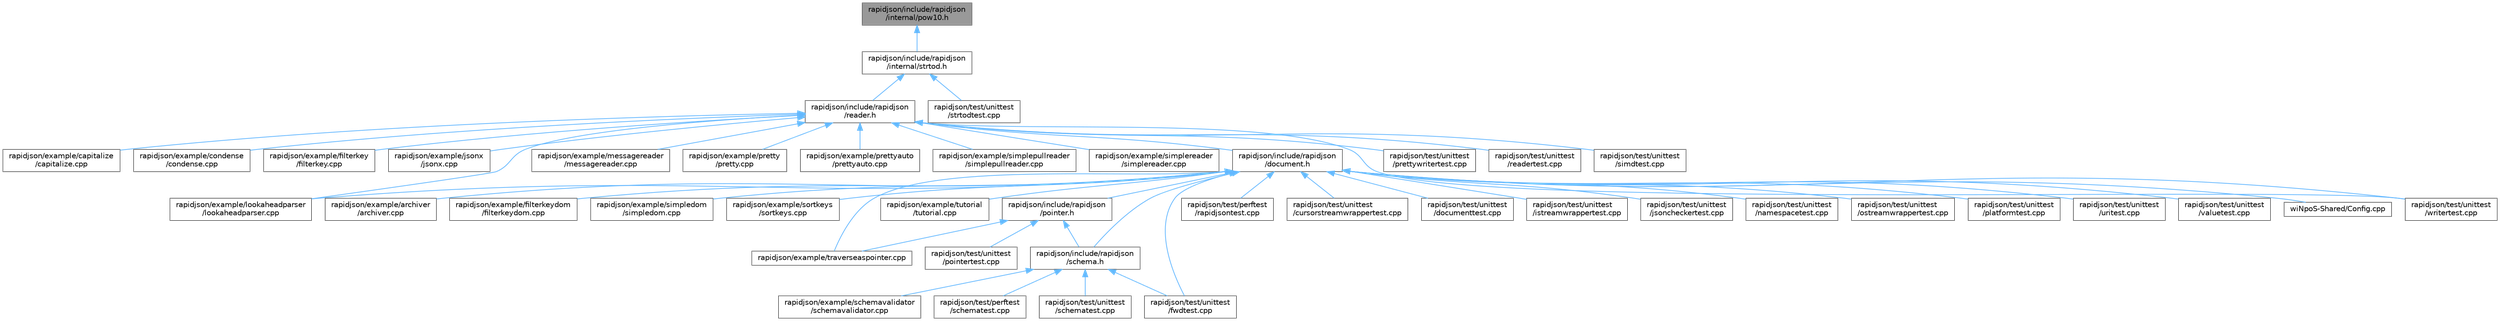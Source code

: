 digraph "rapidjson/include/rapidjson/internal/pow10.h"
{
 // LATEX_PDF_SIZE
  bgcolor="transparent";
  edge [fontname=Helvetica,fontsize=10,labelfontname=Helvetica,labelfontsize=10];
  node [fontname=Helvetica,fontsize=10,shape=box,height=0.2,width=0.4];
  Node1 [id="Node000001",label="rapidjson/include/rapidjson\l/internal/pow10.h",height=0.2,width=0.4,color="gray40", fillcolor="grey60", style="filled", fontcolor="black",tooltip=" "];
  Node1 -> Node2 [id="edge1_Node000001_Node000002",dir="back",color="steelblue1",style="solid",tooltip=" "];
  Node2 [id="Node000002",label="rapidjson/include/rapidjson\l/internal/strtod.h",height=0.2,width=0.4,color="grey40", fillcolor="white", style="filled",URL="$strtod_8h.html",tooltip=" "];
  Node2 -> Node3 [id="edge2_Node000002_Node000003",dir="back",color="steelblue1",style="solid",tooltip=" "];
  Node3 [id="Node000003",label="rapidjson/include/rapidjson\l/reader.h",height=0.2,width=0.4,color="grey40", fillcolor="white", style="filled",URL="$reader_8h.html",tooltip=" "];
  Node3 -> Node4 [id="edge3_Node000003_Node000004",dir="back",color="steelblue1",style="solid",tooltip=" "];
  Node4 [id="Node000004",label="rapidjson/example/capitalize\l/capitalize.cpp",height=0.2,width=0.4,color="grey40", fillcolor="white", style="filled",URL="$capitalize_8cpp.html",tooltip=" "];
  Node3 -> Node5 [id="edge4_Node000003_Node000005",dir="back",color="steelblue1",style="solid",tooltip=" "];
  Node5 [id="Node000005",label="rapidjson/example/condense\l/condense.cpp",height=0.2,width=0.4,color="grey40", fillcolor="white", style="filled",URL="$condense_8cpp.html",tooltip=" "];
  Node3 -> Node6 [id="edge5_Node000003_Node000006",dir="back",color="steelblue1",style="solid",tooltip=" "];
  Node6 [id="Node000006",label="rapidjson/example/filterkey\l/filterkey.cpp",height=0.2,width=0.4,color="grey40", fillcolor="white", style="filled",URL="$filterkey_8cpp.html",tooltip=" "];
  Node3 -> Node7 [id="edge6_Node000003_Node000007",dir="back",color="steelblue1",style="solid",tooltip=" "];
  Node7 [id="Node000007",label="rapidjson/example/jsonx\l/jsonx.cpp",height=0.2,width=0.4,color="grey40", fillcolor="white", style="filled",URL="$jsonx_8cpp.html",tooltip=" "];
  Node3 -> Node8 [id="edge7_Node000003_Node000008",dir="back",color="steelblue1",style="solid",tooltip=" "];
  Node8 [id="Node000008",label="rapidjson/example/lookaheadparser\l/lookaheadparser.cpp",height=0.2,width=0.4,color="grey40", fillcolor="white", style="filled",URL="$lookaheadparser_8cpp.html",tooltip=" "];
  Node3 -> Node9 [id="edge8_Node000003_Node000009",dir="back",color="steelblue1",style="solid",tooltip=" "];
  Node9 [id="Node000009",label="rapidjson/example/messagereader\l/messagereader.cpp",height=0.2,width=0.4,color="grey40", fillcolor="white", style="filled",URL="$messagereader_8cpp.html",tooltip=" "];
  Node3 -> Node10 [id="edge9_Node000003_Node000010",dir="back",color="steelblue1",style="solid",tooltip=" "];
  Node10 [id="Node000010",label="rapidjson/example/pretty\l/pretty.cpp",height=0.2,width=0.4,color="grey40", fillcolor="white", style="filled",URL="$pretty_8cpp.html",tooltip=" "];
  Node3 -> Node11 [id="edge10_Node000003_Node000011",dir="back",color="steelblue1",style="solid",tooltip=" "];
  Node11 [id="Node000011",label="rapidjson/example/prettyauto\l/prettyauto.cpp",height=0.2,width=0.4,color="grey40", fillcolor="white", style="filled",URL="$prettyauto_8cpp.html",tooltip=" "];
  Node3 -> Node12 [id="edge11_Node000003_Node000012",dir="back",color="steelblue1",style="solid",tooltip=" "];
  Node12 [id="Node000012",label="rapidjson/example/simplepullreader\l/simplepullreader.cpp",height=0.2,width=0.4,color="grey40", fillcolor="white", style="filled",URL="$simplepullreader_8cpp.html",tooltip=" "];
  Node3 -> Node13 [id="edge12_Node000003_Node000013",dir="back",color="steelblue1",style="solid",tooltip=" "];
  Node13 [id="Node000013",label="rapidjson/example/simplereader\l/simplereader.cpp",height=0.2,width=0.4,color="grey40", fillcolor="white", style="filled",URL="$simplereader_8cpp.html",tooltip=" "];
  Node3 -> Node14 [id="edge13_Node000003_Node000014",dir="back",color="steelblue1",style="solid",tooltip=" "];
  Node14 [id="Node000014",label="rapidjson/include/rapidjson\l/document.h",height=0.2,width=0.4,color="grey40", fillcolor="white", style="filled",URL="$document_8h.html",tooltip=" "];
  Node14 -> Node15 [id="edge14_Node000014_Node000015",dir="back",color="steelblue1",style="solid",tooltip=" "];
  Node15 [id="Node000015",label="rapidjson/example/archiver\l/archiver.cpp",height=0.2,width=0.4,color="grey40", fillcolor="white", style="filled",URL="$archiver_8cpp.html",tooltip=" "];
  Node14 -> Node16 [id="edge15_Node000014_Node000016",dir="back",color="steelblue1",style="solid",tooltip=" "];
  Node16 [id="Node000016",label="rapidjson/example/filterkeydom\l/filterkeydom.cpp",height=0.2,width=0.4,color="grey40", fillcolor="white", style="filled",URL="$filterkeydom_8cpp.html",tooltip=" "];
  Node14 -> Node8 [id="edge16_Node000014_Node000008",dir="back",color="steelblue1",style="solid",tooltip=" "];
  Node14 -> Node17 [id="edge17_Node000014_Node000017",dir="back",color="steelblue1",style="solid",tooltip=" "];
  Node17 [id="Node000017",label="rapidjson/example/simpledom\l/simpledom.cpp",height=0.2,width=0.4,color="grey40", fillcolor="white", style="filled",URL="$simpledom_8cpp.html",tooltip=" "];
  Node14 -> Node18 [id="edge18_Node000014_Node000018",dir="back",color="steelblue1",style="solid",tooltip=" "];
  Node18 [id="Node000018",label="rapidjson/example/sortkeys\l/sortkeys.cpp",height=0.2,width=0.4,color="grey40", fillcolor="white", style="filled",URL="$sortkeys_8cpp.html",tooltip=" "];
  Node14 -> Node19 [id="edge19_Node000014_Node000019",dir="back",color="steelblue1",style="solid",tooltip=" "];
  Node19 [id="Node000019",label="rapidjson/example/traverseaspointer.cpp",height=0.2,width=0.4,color="grey40", fillcolor="white", style="filled",URL="$traverseaspointer_8cpp.html",tooltip=" "];
  Node14 -> Node20 [id="edge20_Node000014_Node000020",dir="back",color="steelblue1",style="solid",tooltip=" "];
  Node20 [id="Node000020",label="rapidjson/example/tutorial\l/tutorial.cpp",height=0.2,width=0.4,color="grey40", fillcolor="white", style="filled",URL="$tutorial_8cpp.html",tooltip=" "];
  Node14 -> Node21 [id="edge21_Node000014_Node000021",dir="back",color="steelblue1",style="solid",tooltip=" "];
  Node21 [id="Node000021",label="rapidjson/include/rapidjson\l/pointer.h",height=0.2,width=0.4,color="grey40", fillcolor="white", style="filled",URL="$pointer_8h.html",tooltip=" "];
  Node21 -> Node19 [id="edge22_Node000021_Node000019",dir="back",color="steelblue1",style="solid",tooltip=" "];
  Node21 -> Node22 [id="edge23_Node000021_Node000022",dir="back",color="steelblue1",style="solid",tooltip=" "];
  Node22 [id="Node000022",label="rapidjson/include/rapidjson\l/schema.h",height=0.2,width=0.4,color="grey40", fillcolor="white", style="filled",URL="$schema_8h.html",tooltip=" "];
  Node22 -> Node23 [id="edge24_Node000022_Node000023",dir="back",color="steelblue1",style="solid",tooltip=" "];
  Node23 [id="Node000023",label="rapidjson/example/schemavalidator\l/schemavalidator.cpp",height=0.2,width=0.4,color="grey40", fillcolor="white", style="filled",URL="$schemavalidator_8cpp.html",tooltip=" "];
  Node22 -> Node24 [id="edge25_Node000022_Node000024",dir="back",color="steelblue1",style="solid",tooltip=" "];
  Node24 [id="Node000024",label="rapidjson/test/perftest\l/schematest.cpp",height=0.2,width=0.4,color="grey40", fillcolor="white", style="filled",URL="$perftest_2schematest_8cpp.html",tooltip=" "];
  Node22 -> Node25 [id="edge26_Node000022_Node000025",dir="back",color="steelblue1",style="solid",tooltip=" "];
  Node25 [id="Node000025",label="rapidjson/test/unittest\l/fwdtest.cpp",height=0.2,width=0.4,color="grey40", fillcolor="white", style="filled",URL="$fwdtest_8cpp.html",tooltip=" "];
  Node22 -> Node26 [id="edge27_Node000022_Node000026",dir="back",color="steelblue1",style="solid",tooltip=" "];
  Node26 [id="Node000026",label="rapidjson/test/unittest\l/schematest.cpp",height=0.2,width=0.4,color="grey40", fillcolor="white", style="filled",URL="$unittest_2schematest_8cpp.html",tooltip=" "];
  Node21 -> Node27 [id="edge28_Node000021_Node000027",dir="back",color="steelblue1",style="solid",tooltip=" "];
  Node27 [id="Node000027",label="rapidjson/test/unittest\l/pointertest.cpp",height=0.2,width=0.4,color="grey40", fillcolor="white", style="filled",URL="$pointertest_8cpp.html",tooltip=" "];
  Node14 -> Node22 [id="edge29_Node000014_Node000022",dir="back",color="steelblue1",style="solid",tooltip=" "];
  Node14 -> Node28 [id="edge30_Node000014_Node000028",dir="back",color="steelblue1",style="solid",tooltip=" "];
  Node28 [id="Node000028",label="rapidjson/test/perftest\l/rapidjsontest.cpp",height=0.2,width=0.4,color="grey40", fillcolor="white", style="filled",URL="$rapidjsontest_8cpp.html",tooltip=" "];
  Node14 -> Node29 [id="edge31_Node000014_Node000029",dir="back",color="steelblue1",style="solid",tooltip=" "];
  Node29 [id="Node000029",label="rapidjson/test/unittest\l/cursorstreamwrappertest.cpp",height=0.2,width=0.4,color="grey40", fillcolor="white", style="filled",URL="$cursorstreamwrappertest_8cpp.html",tooltip=" "];
  Node14 -> Node30 [id="edge32_Node000014_Node000030",dir="back",color="steelblue1",style="solid",tooltip=" "];
  Node30 [id="Node000030",label="rapidjson/test/unittest\l/documenttest.cpp",height=0.2,width=0.4,color="grey40", fillcolor="white", style="filled",URL="$documenttest_8cpp.html",tooltip=" "];
  Node14 -> Node25 [id="edge33_Node000014_Node000025",dir="back",color="steelblue1",style="solid",tooltip=" "];
  Node14 -> Node31 [id="edge34_Node000014_Node000031",dir="back",color="steelblue1",style="solid",tooltip=" "];
  Node31 [id="Node000031",label="rapidjson/test/unittest\l/istreamwrappertest.cpp",height=0.2,width=0.4,color="grey40", fillcolor="white", style="filled",URL="$istreamwrappertest_8cpp.html",tooltip=" "];
  Node14 -> Node32 [id="edge35_Node000014_Node000032",dir="back",color="steelblue1",style="solid",tooltip=" "];
  Node32 [id="Node000032",label="rapidjson/test/unittest\l/jsoncheckertest.cpp",height=0.2,width=0.4,color="grey40", fillcolor="white", style="filled",URL="$jsoncheckertest_8cpp.html",tooltip=" "];
  Node14 -> Node33 [id="edge36_Node000014_Node000033",dir="back",color="steelblue1",style="solid",tooltip=" "];
  Node33 [id="Node000033",label="rapidjson/test/unittest\l/namespacetest.cpp",height=0.2,width=0.4,color="grey40", fillcolor="white", style="filled",URL="$namespacetest_8cpp.html",tooltip=" "];
  Node14 -> Node34 [id="edge37_Node000014_Node000034",dir="back",color="steelblue1",style="solid",tooltip=" "];
  Node34 [id="Node000034",label="rapidjson/test/unittest\l/ostreamwrappertest.cpp",height=0.2,width=0.4,color="grey40", fillcolor="white", style="filled",URL="$ostreamwrappertest_8cpp.html",tooltip=" "];
  Node14 -> Node35 [id="edge38_Node000014_Node000035",dir="back",color="steelblue1",style="solid",tooltip=" "];
  Node35 [id="Node000035",label="rapidjson/test/unittest\l/platformtest.cpp",height=0.2,width=0.4,color="grey40", fillcolor="white", style="filled",URL="$unittest_2platformtest_8cpp.html",tooltip=" "];
  Node14 -> Node36 [id="edge39_Node000014_Node000036",dir="back",color="steelblue1",style="solid",tooltip=" "];
  Node36 [id="Node000036",label="rapidjson/test/unittest\l/uritest.cpp",height=0.2,width=0.4,color="grey40", fillcolor="white", style="filled",URL="$uritest_8cpp.html",tooltip=" "];
  Node14 -> Node37 [id="edge40_Node000014_Node000037",dir="back",color="steelblue1",style="solid",tooltip=" "];
  Node37 [id="Node000037",label="rapidjson/test/unittest\l/valuetest.cpp",height=0.2,width=0.4,color="grey40", fillcolor="white", style="filled",URL="$valuetest_8cpp.html",tooltip=" "];
  Node14 -> Node38 [id="edge41_Node000014_Node000038",dir="back",color="steelblue1",style="solid",tooltip=" "];
  Node38 [id="Node000038",label="rapidjson/test/unittest\l/writertest.cpp",height=0.2,width=0.4,color="grey40", fillcolor="white", style="filled",URL="$writertest_8cpp.html",tooltip=" "];
  Node14 -> Node39 [id="edge42_Node000014_Node000039",dir="back",color="steelblue1",style="solid",tooltip=" "];
  Node39 [id="Node000039",label="wiNpoS-Shared/Config.cpp",height=0.2,width=0.4,color="grey40", fillcolor="white", style="filled",URL="$_config_8cpp.html",tooltip=" "];
  Node3 -> Node40 [id="edge43_Node000003_Node000040",dir="back",color="steelblue1",style="solid",tooltip=" "];
  Node40 [id="Node000040",label="rapidjson/test/unittest\l/prettywritertest.cpp",height=0.2,width=0.4,color="grey40", fillcolor="white", style="filled",URL="$prettywritertest_8cpp.html",tooltip=" "];
  Node3 -> Node41 [id="edge44_Node000003_Node000041",dir="back",color="steelblue1",style="solid",tooltip=" "];
  Node41 [id="Node000041",label="rapidjson/test/unittest\l/readertest.cpp",height=0.2,width=0.4,color="grey40", fillcolor="white", style="filled",URL="$readertest_8cpp.html",tooltip=" "];
  Node3 -> Node42 [id="edge45_Node000003_Node000042",dir="back",color="steelblue1",style="solid",tooltip=" "];
  Node42 [id="Node000042",label="rapidjson/test/unittest\l/simdtest.cpp",height=0.2,width=0.4,color="grey40", fillcolor="white", style="filled",URL="$simdtest_8cpp.html",tooltip=" "];
  Node3 -> Node38 [id="edge46_Node000003_Node000038",dir="back",color="steelblue1",style="solid",tooltip=" "];
  Node2 -> Node43 [id="edge47_Node000002_Node000043",dir="back",color="steelblue1",style="solid",tooltip=" "];
  Node43 [id="Node000043",label="rapidjson/test/unittest\l/strtodtest.cpp",height=0.2,width=0.4,color="grey40", fillcolor="white", style="filled",URL="$strtodtest_8cpp.html",tooltip=" "];
}
